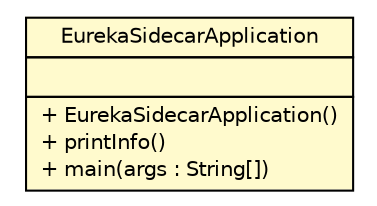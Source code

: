 #!/usr/local/bin/dot
#
# Class diagram 
# Generated by UMLGraph version R5_6-24-gf6e263 (http://www.umlgraph.org/)
#

digraph G {
	edge [fontname="Helvetica",fontsize=10,labelfontname="Helvetica",labelfontsize=10];
	node [fontname="Helvetica",fontsize=10,shape=plaintext];
	nodesep=0.25;
	ranksep=0.5;
	// cn.home1.cloud.netflix.eureka.EurekaSidecarApplication
	c7 [label=<<table title="cn.home1.cloud.netflix.eureka.EurekaSidecarApplication" border="0" cellborder="1" cellspacing="0" cellpadding="2" port="p" bgcolor="lemonChiffon" href="./EurekaSidecarApplication.html">
		<tr><td><table border="0" cellspacing="0" cellpadding="1">
<tr><td align="center" balign="center"> EurekaSidecarApplication </td></tr>
		</table></td></tr>
		<tr><td><table border="0" cellspacing="0" cellpadding="1">
<tr><td align="left" balign="left">  </td></tr>
		</table></td></tr>
		<tr><td><table border="0" cellspacing="0" cellpadding="1">
<tr><td align="left" balign="left"> + EurekaSidecarApplication() </td></tr>
<tr><td align="left" balign="left"> + printInfo() </td></tr>
<tr><td align="left" balign="left"> + main(args : String[]) </td></tr>
		</table></td></tr>
		</table>>, URL="./EurekaSidecarApplication.html", fontname="Helvetica", fontcolor="black", fontsize=10.0];
}


